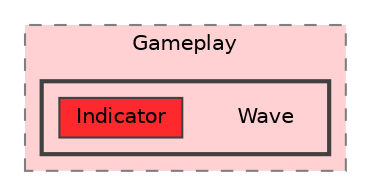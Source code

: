 digraph "C:/Users/PC/Documents/GitHub/Witch-Pack/WitchPack/Assets/Scripts/Gameplay/Wave"
{
 // LATEX_PDF_SIZE
  bgcolor="transparent";
  edge [fontname=Helvetica,fontsize=10,labelfontname=Helvetica,labelfontsize=10];
  node [fontname=Helvetica,fontsize=10,shape=box,height=0.2,width=0.4];
  compound=true
  subgraph clusterdir_a1eac335a0516011d8f6ee932ceb0b11 {
    graph [ bgcolor="#ffd1d2", pencolor="grey50", label="Gameplay", fontname=Helvetica,fontsize=10 style="filled,dashed", URL="dir_a1eac335a0516011d8f6ee932ceb0b11.html",tooltip=""]
  subgraph clusterdir_541a143506b23b0c2bd2c6bb0f8d0141 {
    graph [ bgcolor="#ffd1d2", pencolor="grey25", label="", fontname=Helvetica,fontsize=10 style="filled,bold", URL="dir_541a143506b23b0c2bd2c6bb0f8d0141.html",tooltip=""]
    dir_541a143506b23b0c2bd2c6bb0f8d0141 [shape=plaintext, label="Wave"];
  dir_d85ca2dc1ea08e9d7b08453562bf0b93 [label="Indicator", fillcolor="#fe292d", color="grey25", style="filled", URL="dir_d85ca2dc1ea08e9d7b08453562bf0b93.html",tooltip=""];
  }
  }
}
